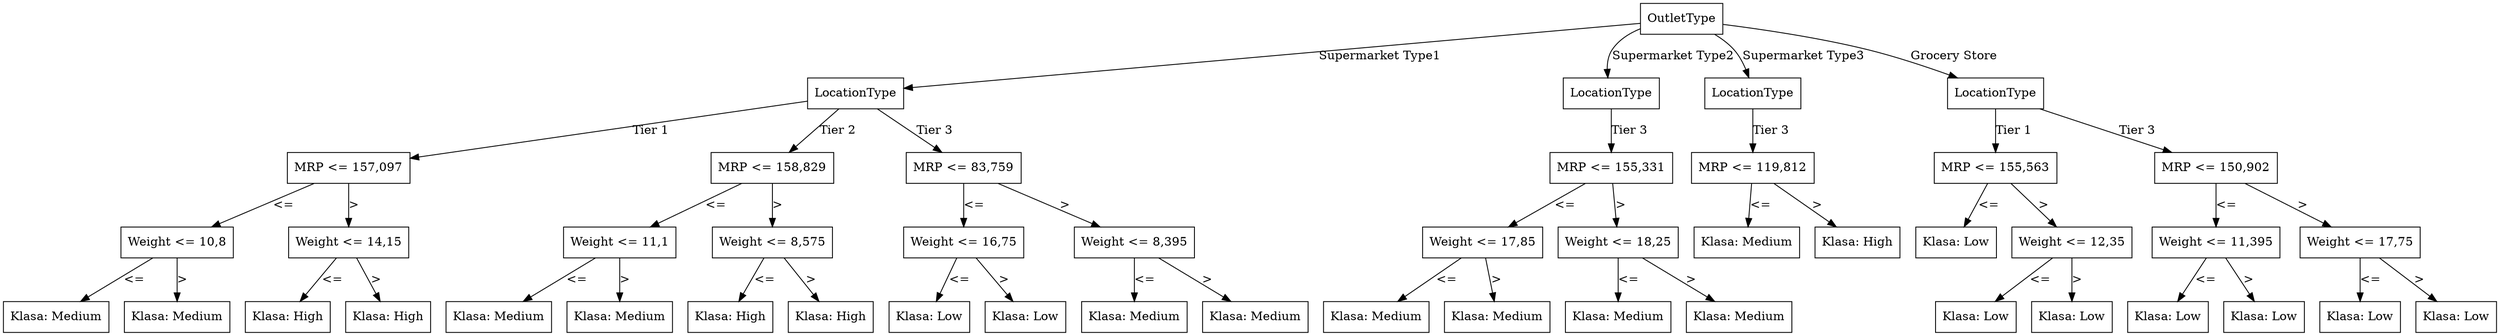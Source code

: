 digraph Forest {
node [shape=box];
node0 [label="OutletType"];
node0 -> node1 [label="Supermarket Type1"];
node1 [label="LocationType"];
node1 -> node2 [label="Tier 1"];
node2 [label="MRP <= 157,097"];
node2 -> node3 [label="<="];
node3 [label="Weight <= 10,8"];
node3 -> node4 [label="<="];
node4 [label="Klasa: Medium"];
node3 -> node5 [label=">"];
node5 [label="Klasa: Medium"];
node2 -> node6 [label=">"];
node6 [label="Weight <= 14,15"];
node6 -> node7 [label="<="];
node7 [label="Klasa: High"];
node6 -> node8 [label=">"];
node8 [label="Klasa: High"];
node1 -> node9 [label="Tier 2"];
node9 [label="MRP <= 158,829"];
node9 -> node10 [label="<="];
node10 [label="Weight <= 11,1"];
node10 -> node11 [label="<="];
node11 [label="Klasa: Medium"];
node10 -> node12 [label=">"];
node12 [label="Klasa: Medium"];
node9 -> node13 [label=">"];
node13 [label="Weight <= 8,575"];
node13 -> node14 [label="<="];
node14 [label="Klasa: High"];
node13 -> node15 [label=">"];
node15 [label="Klasa: High"];
node1 -> node16 [label="Tier 3"];
node16 [label="MRP <= 83,759"];
node16 -> node17 [label="<="];
node17 [label="Weight <= 16,75"];
node17 -> node18 [label="<="];
node18 [label="Klasa: Low"];
node17 -> node19 [label=">"];
node19 [label="Klasa: Low"];
node16 -> node20 [label=">"];
node20 [label="Weight <= 8,395"];
node20 -> node21 [label="<="];
node21 [label="Klasa: Medium"];
node20 -> node22 [label=">"];
node22 [label="Klasa: Medium"];
node0 -> node23 [label="Supermarket Type2"];
node23 [label="LocationType"];
node23 -> node24 [label="Tier 3"];
node24 [label="MRP <= 155,331"];
node24 -> node25 [label="<="];
node25 [label="Weight <= 17,85"];
node25 -> node26 [label="<="];
node26 [label="Klasa: Medium"];
node25 -> node27 [label=">"];
node27 [label="Klasa: Medium"];
node24 -> node28 [label=">"];
node28 [label="Weight <= 18,25"];
node28 -> node29 [label="<="];
node29 [label="Klasa: Medium"];
node28 -> node30 [label=">"];
node30 [label="Klasa: Medium"];
node0 -> node31 [label="Supermarket Type3"];
node31 [label="LocationType"];
node31 -> node32 [label="Tier 3"];
node32 [label="MRP <= 119,812"];
node32 -> node33 [label="<="];
node33 [label="Klasa: Medium"];
node32 -> node34 [label=">"];
node34 [label="Klasa: High"];
node0 -> node35 [label="Grocery Store"];
node35 [label="LocationType"];
node35 -> node36 [label="Tier 1"];
node36 [label="MRP <= 155,563"];
node36 -> node37 [label="<="];
node37 [label="Klasa: Low"];
node36 -> node38 [label=">"];
node38 [label="Weight <= 12,35"];
node38 -> node39 [label="<="];
node39 [label="Klasa: Low"];
node38 -> node40 [label=">"];
node40 [label="Klasa: Low"];
node35 -> node41 [label="Tier 3"];
node41 [label="MRP <= 150,902"];
node41 -> node42 [label="<="];
node42 [label="Weight <= 11,395"];
node42 -> node43 [label="<="];
node43 [label="Klasa: Low"];
node42 -> node44 [label=">"];
node44 [label="Klasa: Low"];
node41 -> node45 [label=">"];
node45 [label="Weight <= 17,75"];
node45 -> node46 [label="<="];
node46 [label="Klasa: Low"];
node45 -> node47 [label=">"];
node47 [label="Klasa: Low"];
}
